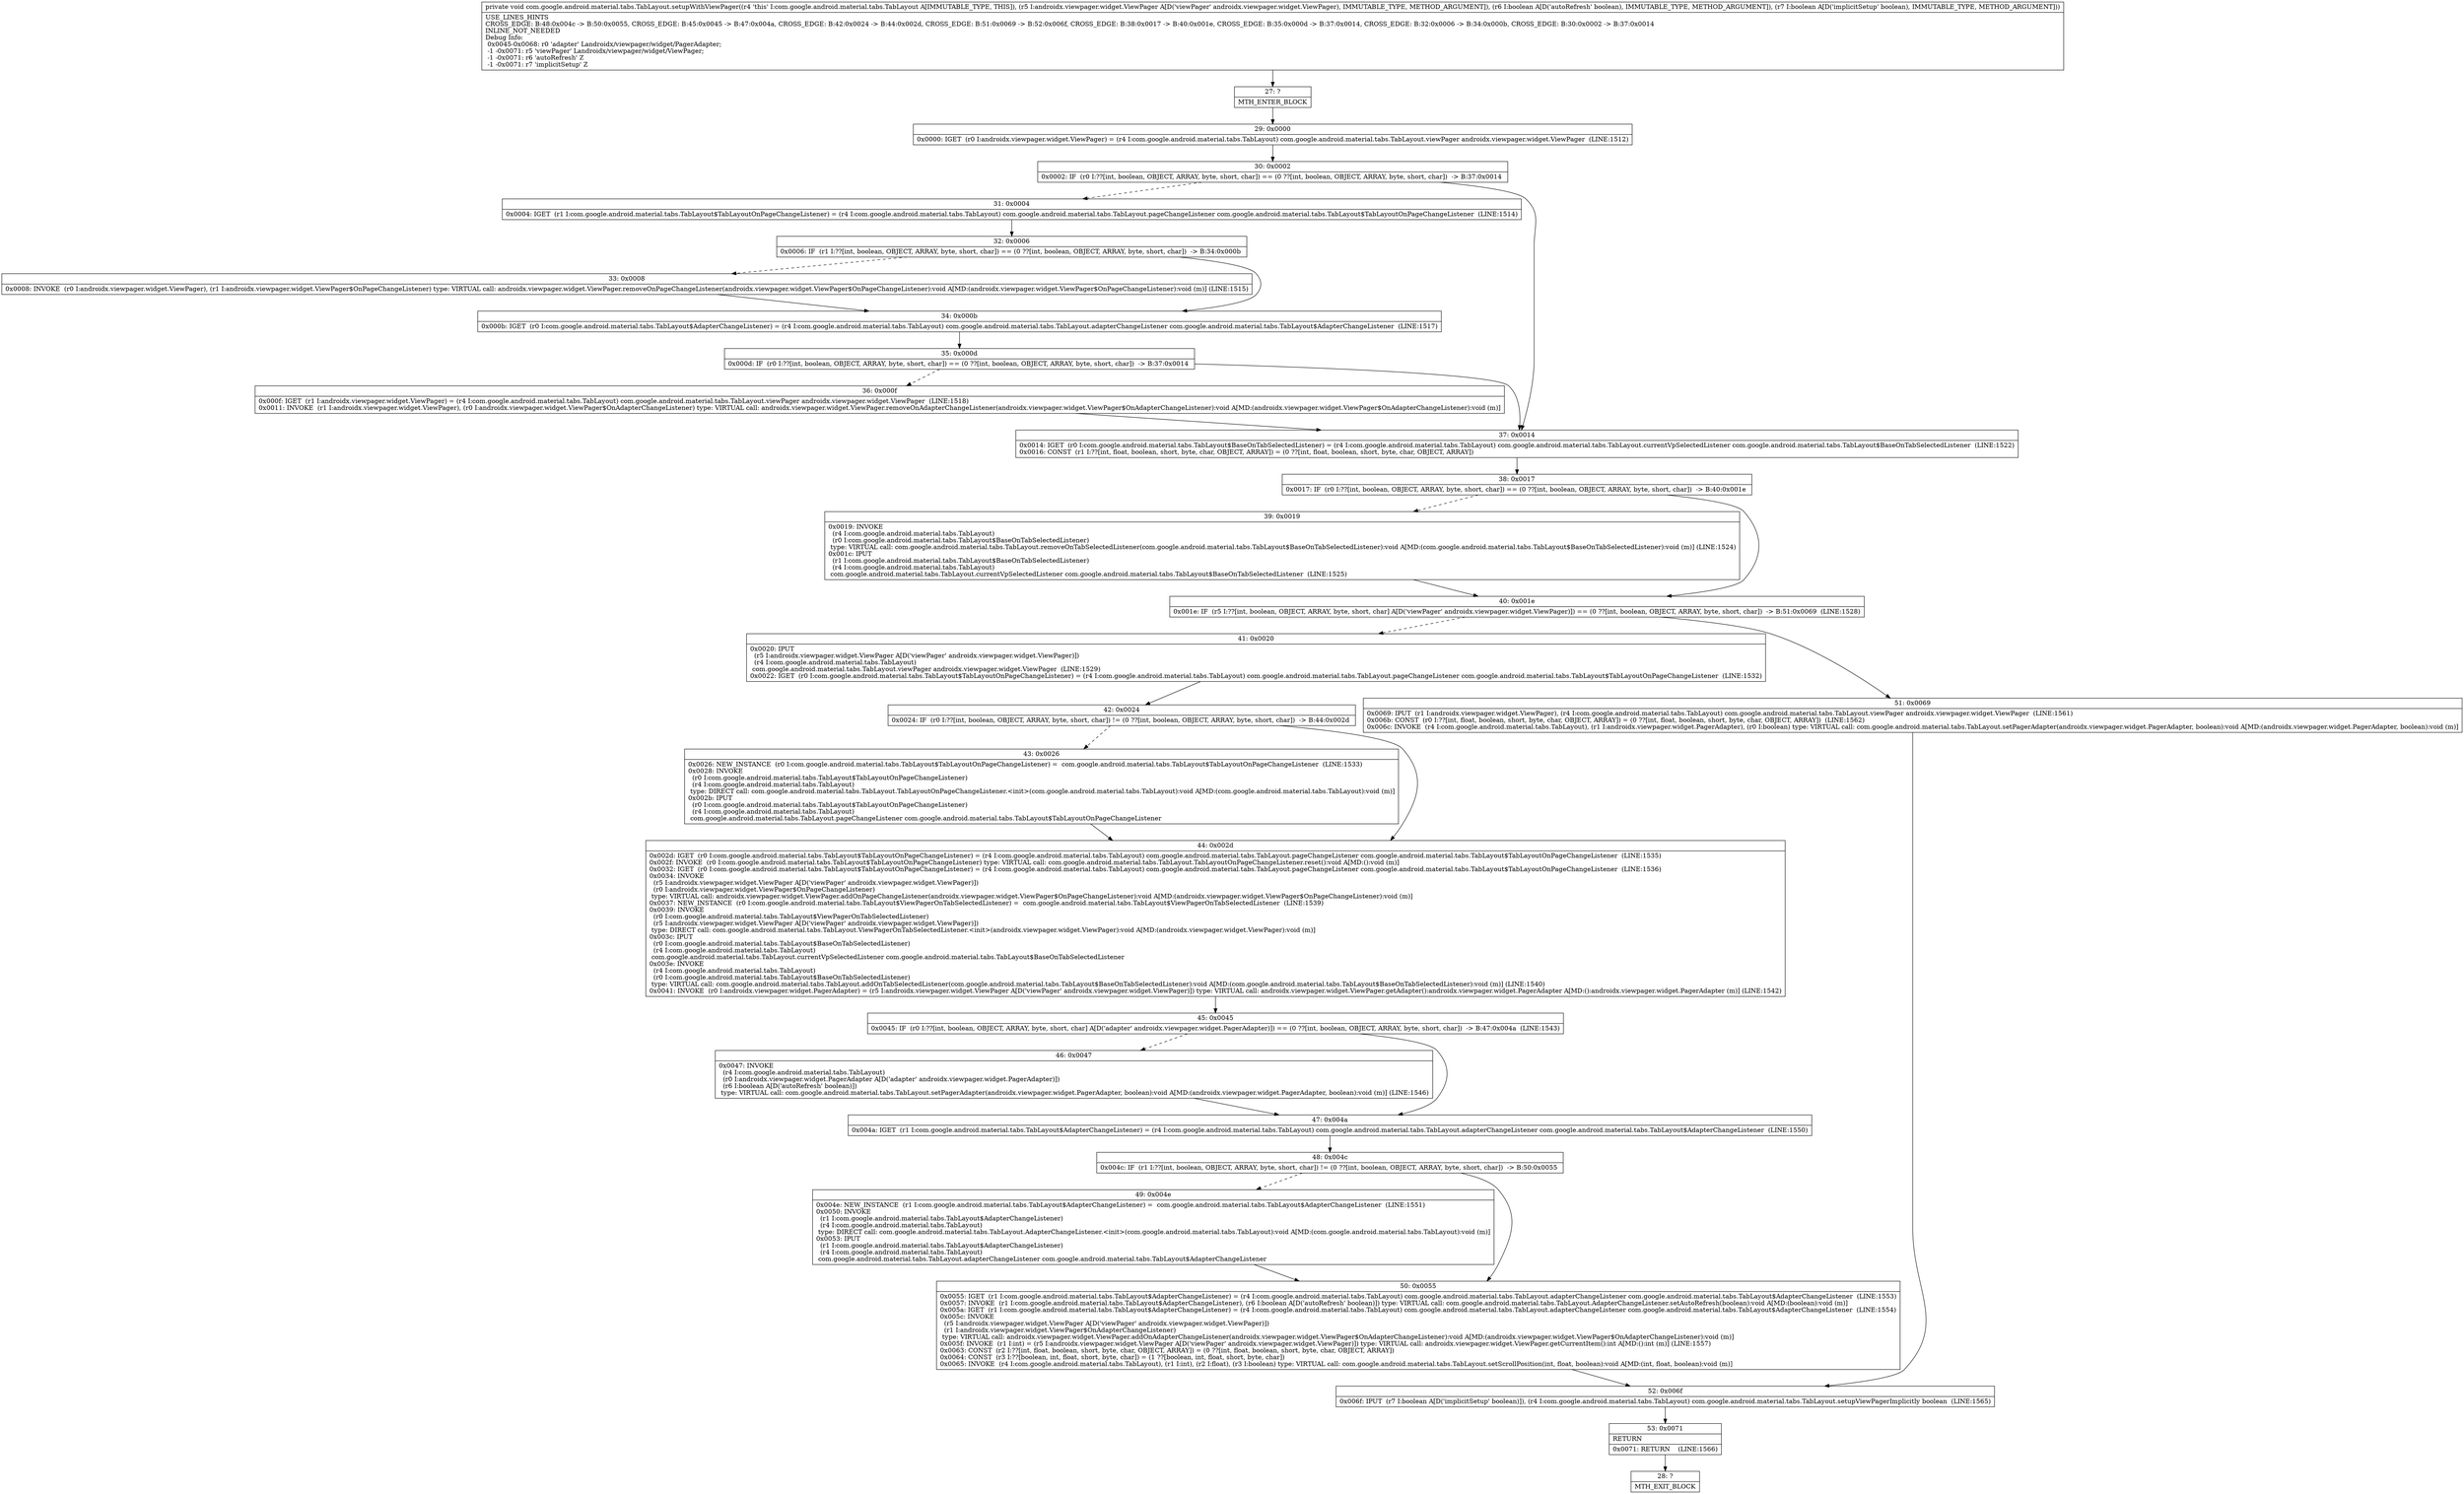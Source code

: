 digraph "CFG forcom.google.android.material.tabs.TabLayout.setupWithViewPager(Landroidx\/viewpager\/widget\/ViewPager;ZZ)V" {
Node_27 [shape=record,label="{27\:\ ?|MTH_ENTER_BLOCK\l}"];
Node_29 [shape=record,label="{29\:\ 0x0000|0x0000: IGET  (r0 I:androidx.viewpager.widget.ViewPager) = (r4 I:com.google.android.material.tabs.TabLayout) com.google.android.material.tabs.TabLayout.viewPager androidx.viewpager.widget.ViewPager  (LINE:1512)\l}"];
Node_30 [shape=record,label="{30\:\ 0x0002|0x0002: IF  (r0 I:??[int, boolean, OBJECT, ARRAY, byte, short, char]) == (0 ??[int, boolean, OBJECT, ARRAY, byte, short, char])  \-\> B:37:0x0014 \l}"];
Node_31 [shape=record,label="{31\:\ 0x0004|0x0004: IGET  (r1 I:com.google.android.material.tabs.TabLayout$TabLayoutOnPageChangeListener) = (r4 I:com.google.android.material.tabs.TabLayout) com.google.android.material.tabs.TabLayout.pageChangeListener com.google.android.material.tabs.TabLayout$TabLayoutOnPageChangeListener  (LINE:1514)\l}"];
Node_32 [shape=record,label="{32\:\ 0x0006|0x0006: IF  (r1 I:??[int, boolean, OBJECT, ARRAY, byte, short, char]) == (0 ??[int, boolean, OBJECT, ARRAY, byte, short, char])  \-\> B:34:0x000b \l}"];
Node_33 [shape=record,label="{33\:\ 0x0008|0x0008: INVOKE  (r0 I:androidx.viewpager.widget.ViewPager), (r1 I:androidx.viewpager.widget.ViewPager$OnPageChangeListener) type: VIRTUAL call: androidx.viewpager.widget.ViewPager.removeOnPageChangeListener(androidx.viewpager.widget.ViewPager$OnPageChangeListener):void A[MD:(androidx.viewpager.widget.ViewPager$OnPageChangeListener):void (m)] (LINE:1515)\l}"];
Node_34 [shape=record,label="{34\:\ 0x000b|0x000b: IGET  (r0 I:com.google.android.material.tabs.TabLayout$AdapterChangeListener) = (r4 I:com.google.android.material.tabs.TabLayout) com.google.android.material.tabs.TabLayout.adapterChangeListener com.google.android.material.tabs.TabLayout$AdapterChangeListener  (LINE:1517)\l}"];
Node_35 [shape=record,label="{35\:\ 0x000d|0x000d: IF  (r0 I:??[int, boolean, OBJECT, ARRAY, byte, short, char]) == (0 ??[int, boolean, OBJECT, ARRAY, byte, short, char])  \-\> B:37:0x0014 \l}"];
Node_36 [shape=record,label="{36\:\ 0x000f|0x000f: IGET  (r1 I:androidx.viewpager.widget.ViewPager) = (r4 I:com.google.android.material.tabs.TabLayout) com.google.android.material.tabs.TabLayout.viewPager androidx.viewpager.widget.ViewPager  (LINE:1518)\l0x0011: INVOKE  (r1 I:androidx.viewpager.widget.ViewPager), (r0 I:androidx.viewpager.widget.ViewPager$OnAdapterChangeListener) type: VIRTUAL call: androidx.viewpager.widget.ViewPager.removeOnAdapterChangeListener(androidx.viewpager.widget.ViewPager$OnAdapterChangeListener):void A[MD:(androidx.viewpager.widget.ViewPager$OnAdapterChangeListener):void (m)]\l}"];
Node_37 [shape=record,label="{37\:\ 0x0014|0x0014: IGET  (r0 I:com.google.android.material.tabs.TabLayout$BaseOnTabSelectedListener) = (r4 I:com.google.android.material.tabs.TabLayout) com.google.android.material.tabs.TabLayout.currentVpSelectedListener com.google.android.material.tabs.TabLayout$BaseOnTabSelectedListener  (LINE:1522)\l0x0016: CONST  (r1 I:??[int, float, boolean, short, byte, char, OBJECT, ARRAY]) = (0 ??[int, float, boolean, short, byte, char, OBJECT, ARRAY]) \l}"];
Node_38 [shape=record,label="{38\:\ 0x0017|0x0017: IF  (r0 I:??[int, boolean, OBJECT, ARRAY, byte, short, char]) == (0 ??[int, boolean, OBJECT, ARRAY, byte, short, char])  \-\> B:40:0x001e \l}"];
Node_39 [shape=record,label="{39\:\ 0x0019|0x0019: INVOKE  \l  (r4 I:com.google.android.material.tabs.TabLayout)\l  (r0 I:com.google.android.material.tabs.TabLayout$BaseOnTabSelectedListener)\l type: VIRTUAL call: com.google.android.material.tabs.TabLayout.removeOnTabSelectedListener(com.google.android.material.tabs.TabLayout$BaseOnTabSelectedListener):void A[MD:(com.google.android.material.tabs.TabLayout$BaseOnTabSelectedListener):void (m)] (LINE:1524)\l0x001c: IPUT  \l  (r1 I:com.google.android.material.tabs.TabLayout$BaseOnTabSelectedListener)\l  (r4 I:com.google.android.material.tabs.TabLayout)\l com.google.android.material.tabs.TabLayout.currentVpSelectedListener com.google.android.material.tabs.TabLayout$BaseOnTabSelectedListener  (LINE:1525)\l}"];
Node_40 [shape=record,label="{40\:\ 0x001e|0x001e: IF  (r5 I:??[int, boolean, OBJECT, ARRAY, byte, short, char] A[D('viewPager' androidx.viewpager.widget.ViewPager)]) == (0 ??[int, boolean, OBJECT, ARRAY, byte, short, char])  \-\> B:51:0x0069  (LINE:1528)\l}"];
Node_41 [shape=record,label="{41\:\ 0x0020|0x0020: IPUT  \l  (r5 I:androidx.viewpager.widget.ViewPager A[D('viewPager' androidx.viewpager.widget.ViewPager)])\l  (r4 I:com.google.android.material.tabs.TabLayout)\l com.google.android.material.tabs.TabLayout.viewPager androidx.viewpager.widget.ViewPager  (LINE:1529)\l0x0022: IGET  (r0 I:com.google.android.material.tabs.TabLayout$TabLayoutOnPageChangeListener) = (r4 I:com.google.android.material.tabs.TabLayout) com.google.android.material.tabs.TabLayout.pageChangeListener com.google.android.material.tabs.TabLayout$TabLayoutOnPageChangeListener  (LINE:1532)\l}"];
Node_42 [shape=record,label="{42\:\ 0x0024|0x0024: IF  (r0 I:??[int, boolean, OBJECT, ARRAY, byte, short, char]) != (0 ??[int, boolean, OBJECT, ARRAY, byte, short, char])  \-\> B:44:0x002d \l}"];
Node_43 [shape=record,label="{43\:\ 0x0026|0x0026: NEW_INSTANCE  (r0 I:com.google.android.material.tabs.TabLayout$TabLayoutOnPageChangeListener) =  com.google.android.material.tabs.TabLayout$TabLayoutOnPageChangeListener  (LINE:1533)\l0x0028: INVOKE  \l  (r0 I:com.google.android.material.tabs.TabLayout$TabLayoutOnPageChangeListener)\l  (r4 I:com.google.android.material.tabs.TabLayout)\l type: DIRECT call: com.google.android.material.tabs.TabLayout.TabLayoutOnPageChangeListener.\<init\>(com.google.android.material.tabs.TabLayout):void A[MD:(com.google.android.material.tabs.TabLayout):void (m)]\l0x002b: IPUT  \l  (r0 I:com.google.android.material.tabs.TabLayout$TabLayoutOnPageChangeListener)\l  (r4 I:com.google.android.material.tabs.TabLayout)\l com.google.android.material.tabs.TabLayout.pageChangeListener com.google.android.material.tabs.TabLayout$TabLayoutOnPageChangeListener \l}"];
Node_44 [shape=record,label="{44\:\ 0x002d|0x002d: IGET  (r0 I:com.google.android.material.tabs.TabLayout$TabLayoutOnPageChangeListener) = (r4 I:com.google.android.material.tabs.TabLayout) com.google.android.material.tabs.TabLayout.pageChangeListener com.google.android.material.tabs.TabLayout$TabLayoutOnPageChangeListener  (LINE:1535)\l0x002f: INVOKE  (r0 I:com.google.android.material.tabs.TabLayout$TabLayoutOnPageChangeListener) type: VIRTUAL call: com.google.android.material.tabs.TabLayout.TabLayoutOnPageChangeListener.reset():void A[MD:():void (m)]\l0x0032: IGET  (r0 I:com.google.android.material.tabs.TabLayout$TabLayoutOnPageChangeListener) = (r4 I:com.google.android.material.tabs.TabLayout) com.google.android.material.tabs.TabLayout.pageChangeListener com.google.android.material.tabs.TabLayout$TabLayoutOnPageChangeListener  (LINE:1536)\l0x0034: INVOKE  \l  (r5 I:androidx.viewpager.widget.ViewPager A[D('viewPager' androidx.viewpager.widget.ViewPager)])\l  (r0 I:androidx.viewpager.widget.ViewPager$OnPageChangeListener)\l type: VIRTUAL call: androidx.viewpager.widget.ViewPager.addOnPageChangeListener(androidx.viewpager.widget.ViewPager$OnPageChangeListener):void A[MD:(androidx.viewpager.widget.ViewPager$OnPageChangeListener):void (m)]\l0x0037: NEW_INSTANCE  (r0 I:com.google.android.material.tabs.TabLayout$ViewPagerOnTabSelectedListener) =  com.google.android.material.tabs.TabLayout$ViewPagerOnTabSelectedListener  (LINE:1539)\l0x0039: INVOKE  \l  (r0 I:com.google.android.material.tabs.TabLayout$ViewPagerOnTabSelectedListener)\l  (r5 I:androidx.viewpager.widget.ViewPager A[D('viewPager' androidx.viewpager.widget.ViewPager)])\l type: DIRECT call: com.google.android.material.tabs.TabLayout.ViewPagerOnTabSelectedListener.\<init\>(androidx.viewpager.widget.ViewPager):void A[MD:(androidx.viewpager.widget.ViewPager):void (m)]\l0x003c: IPUT  \l  (r0 I:com.google.android.material.tabs.TabLayout$BaseOnTabSelectedListener)\l  (r4 I:com.google.android.material.tabs.TabLayout)\l com.google.android.material.tabs.TabLayout.currentVpSelectedListener com.google.android.material.tabs.TabLayout$BaseOnTabSelectedListener \l0x003e: INVOKE  \l  (r4 I:com.google.android.material.tabs.TabLayout)\l  (r0 I:com.google.android.material.tabs.TabLayout$BaseOnTabSelectedListener)\l type: VIRTUAL call: com.google.android.material.tabs.TabLayout.addOnTabSelectedListener(com.google.android.material.tabs.TabLayout$BaseOnTabSelectedListener):void A[MD:(com.google.android.material.tabs.TabLayout$BaseOnTabSelectedListener):void (m)] (LINE:1540)\l0x0041: INVOKE  (r0 I:androidx.viewpager.widget.PagerAdapter) = (r5 I:androidx.viewpager.widget.ViewPager A[D('viewPager' androidx.viewpager.widget.ViewPager)]) type: VIRTUAL call: androidx.viewpager.widget.ViewPager.getAdapter():androidx.viewpager.widget.PagerAdapter A[MD:():androidx.viewpager.widget.PagerAdapter (m)] (LINE:1542)\l}"];
Node_45 [shape=record,label="{45\:\ 0x0045|0x0045: IF  (r0 I:??[int, boolean, OBJECT, ARRAY, byte, short, char] A[D('adapter' androidx.viewpager.widget.PagerAdapter)]) == (0 ??[int, boolean, OBJECT, ARRAY, byte, short, char])  \-\> B:47:0x004a  (LINE:1543)\l}"];
Node_46 [shape=record,label="{46\:\ 0x0047|0x0047: INVOKE  \l  (r4 I:com.google.android.material.tabs.TabLayout)\l  (r0 I:androidx.viewpager.widget.PagerAdapter A[D('adapter' androidx.viewpager.widget.PagerAdapter)])\l  (r6 I:boolean A[D('autoRefresh' boolean)])\l type: VIRTUAL call: com.google.android.material.tabs.TabLayout.setPagerAdapter(androidx.viewpager.widget.PagerAdapter, boolean):void A[MD:(androidx.viewpager.widget.PagerAdapter, boolean):void (m)] (LINE:1546)\l}"];
Node_47 [shape=record,label="{47\:\ 0x004a|0x004a: IGET  (r1 I:com.google.android.material.tabs.TabLayout$AdapterChangeListener) = (r4 I:com.google.android.material.tabs.TabLayout) com.google.android.material.tabs.TabLayout.adapterChangeListener com.google.android.material.tabs.TabLayout$AdapterChangeListener  (LINE:1550)\l}"];
Node_48 [shape=record,label="{48\:\ 0x004c|0x004c: IF  (r1 I:??[int, boolean, OBJECT, ARRAY, byte, short, char]) != (0 ??[int, boolean, OBJECT, ARRAY, byte, short, char])  \-\> B:50:0x0055 \l}"];
Node_49 [shape=record,label="{49\:\ 0x004e|0x004e: NEW_INSTANCE  (r1 I:com.google.android.material.tabs.TabLayout$AdapterChangeListener) =  com.google.android.material.tabs.TabLayout$AdapterChangeListener  (LINE:1551)\l0x0050: INVOKE  \l  (r1 I:com.google.android.material.tabs.TabLayout$AdapterChangeListener)\l  (r4 I:com.google.android.material.tabs.TabLayout)\l type: DIRECT call: com.google.android.material.tabs.TabLayout.AdapterChangeListener.\<init\>(com.google.android.material.tabs.TabLayout):void A[MD:(com.google.android.material.tabs.TabLayout):void (m)]\l0x0053: IPUT  \l  (r1 I:com.google.android.material.tabs.TabLayout$AdapterChangeListener)\l  (r4 I:com.google.android.material.tabs.TabLayout)\l com.google.android.material.tabs.TabLayout.adapterChangeListener com.google.android.material.tabs.TabLayout$AdapterChangeListener \l}"];
Node_50 [shape=record,label="{50\:\ 0x0055|0x0055: IGET  (r1 I:com.google.android.material.tabs.TabLayout$AdapterChangeListener) = (r4 I:com.google.android.material.tabs.TabLayout) com.google.android.material.tabs.TabLayout.adapterChangeListener com.google.android.material.tabs.TabLayout$AdapterChangeListener  (LINE:1553)\l0x0057: INVOKE  (r1 I:com.google.android.material.tabs.TabLayout$AdapterChangeListener), (r6 I:boolean A[D('autoRefresh' boolean)]) type: VIRTUAL call: com.google.android.material.tabs.TabLayout.AdapterChangeListener.setAutoRefresh(boolean):void A[MD:(boolean):void (m)]\l0x005a: IGET  (r1 I:com.google.android.material.tabs.TabLayout$AdapterChangeListener) = (r4 I:com.google.android.material.tabs.TabLayout) com.google.android.material.tabs.TabLayout.adapterChangeListener com.google.android.material.tabs.TabLayout$AdapterChangeListener  (LINE:1554)\l0x005c: INVOKE  \l  (r5 I:androidx.viewpager.widget.ViewPager A[D('viewPager' androidx.viewpager.widget.ViewPager)])\l  (r1 I:androidx.viewpager.widget.ViewPager$OnAdapterChangeListener)\l type: VIRTUAL call: androidx.viewpager.widget.ViewPager.addOnAdapterChangeListener(androidx.viewpager.widget.ViewPager$OnAdapterChangeListener):void A[MD:(androidx.viewpager.widget.ViewPager$OnAdapterChangeListener):void (m)]\l0x005f: INVOKE  (r1 I:int) = (r5 I:androidx.viewpager.widget.ViewPager A[D('viewPager' androidx.viewpager.widget.ViewPager)]) type: VIRTUAL call: androidx.viewpager.widget.ViewPager.getCurrentItem():int A[MD:():int (m)] (LINE:1557)\l0x0063: CONST  (r2 I:??[int, float, boolean, short, byte, char, OBJECT, ARRAY]) = (0 ??[int, float, boolean, short, byte, char, OBJECT, ARRAY]) \l0x0064: CONST  (r3 I:??[boolean, int, float, short, byte, char]) = (1 ??[boolean, int, float, short, byte, char]) \l0x0065: INVOKE  (r4 I:com.google.android.material.tabs.TabLayout), (r1 I:int), (r2 I:float), (r3 I:boolean) type: VIRTUAL call: com.google.android.material.tabs.TabLayout.setScrollPosition(int, float, boolean):void A[MD:(int, float, boolean):void (m)]\l}"];
Node_52 [shape=record,label="{52\:\ 0x006f|0x006f: IPUT  (r7 I:boolean A[D('implicitSetup' boolean)]), (r4 I:com.google.android.material.tabs.TabLayout) com.google.android.material.tabs.TabLayout.setupViewPagerImplicitly boolean  (LINE:1565)\l}"];
Node_53 [shape=record,label="{53\:\ 0x0071|RETURN\l|0x0071: RETURN    (LINE:1566)\l}"];
Node_28 [shape=record,label="{28\:\ ?|MTH_EXIT_BLOCK\l}"];
Node_51 [shape=record,label="{51\:\ 0x0069|0x0069: IPUT  (r1 I:androidx.viewpager.widget.ViewPager), (r4 I:com.google.android.material.tabs.TabLayout) com.google.android.material.tabs.TabLayout.viewPager androidx.viewpager.widget.ViewPager  (LINE:1561)\l0x006b: CONST  (r0 I:??[int, float, boolean, short, byte, char, OBJECT, ARRAY]) = (0 ??[int, float, boolean, short, byte, char, OBJECT, ARRAY])  (LINE:1562)\l0x006c: INVOKE  (r4 I:com.google.android.material.tabs.TabLayout), (r1 I:androidx.viewpager.widget.PagerAdapter), (r0 I:boolean) type: VIRTUAL call: com.google.android.material.tabs.TabLayout.setPagerAdapter(androidx.viewpager.widget.PagerAdapter, boolean):void A[MD:(androidx.viewpager.widget.PagerAdapter, boolean):void (m)]\l}"];
MethodNode[shape=record,label="{private void com.google.android.material.tabs.TabLayout.setupWithViewPager((r4 'this' I:com.google.android.material.tabs.TabLayout A[IMMUTABLE_TYPE, THIS]), (r5 I:androidx.viewpager.widget.ViewPager A[D('viewPager' androidx.viewpager.widget.ViewPager), IMMUTABLE_TYPE, METHOD_ARGUMENT]), (r6 I:boolean A[D('autoRefresh' boolean), IMMUTABLE_TYPE, METHOD_ARGUMENT]), (r7 I:boolean A[D('implicitSetup' boolean), IMMUTABLE_TYPE, METHOD_ARGUMENT]))  | USE_LINES_HINTS\lCROSS_EDGE: B:48:0x004c \-\> B:50:0x0055, CROSS_EDGE: B:45:0x0045 \-\> B:47:0x004a, CROSS_EDGE: B:42:0x0024 \-\> B:44:0x002d, CROSS_EDGE: B:51:0x0069 \-\> B:52:0x006f, CROSS_EDGE: B:38:0x0017 \-\> B:40:0x001e, CROSS_EDGE: B:35:0x000d \-\> B:37:0x0014, CROSS_EDGE: B:32:0x0006 \-\> B:34:0x000b, CROSS_EDGE: B:30:0x0002 \-\> B:37:0x0014\lINLINE_NOT_NEEDED\lDebug Info:\l  0x0045\-0x0068: r0 'adapter' Landroidx\/viewpager\/widget\/PagerAdapter;\l  \-1 \-0x0071: r5 'viewPager' Landroidx\/viewpager\/widget\/ViewPager;\l  \-1 \-0x0071: r6 'autoRefresh' Z\l  \-1 \-0x0071: r7 'implicitSetup' Z\l}"];
MethodNode -> Node_27;Node_27 -> Node_29;
Node_29 -> Node_30;
Node_30 -> Node_31[style=dashed];
Node_30 -> Node_37;
Node_31 -> Node_32;
Node_32 -> Node_33[style=dashed];
Node_32 -> Node_34;
Node_33 -> Node_34;
Node_34 -> Node_35;
Node_35 -> Node_36[style=dashed];
Node_35 -> Node_37;
Node_36 -> Node_37;
Node_37 -> Node_38;
Node_38 -> Node_39[style=dashed];
Node_38 -> Node_40;
Node_39 -> Node_40;
Node_40 -> Node_41[style=dashed];
Node_40 -> Node_51;
Node_41 -> Node_42;
Node_42 -> Node_43[style=dashed];
Node_42 -> Node_44;
Node_43 -> Node_44;
Node_44 -> Node_45;
Node_45 -> Node_46[style=dashed];
Node_45 -> Node_47;
Node_46 -> Node_47;
Node_47 -> Node_48;
Node_48 -> Node_49[style=dashed];
Node_48 -> Node_50;
Node_49 -> Node_50;
Node_50 -> Node_52;
Node_52 -> Node_53;
Node_53 -> Node_28;
Node_51 -> Node_52;
}

